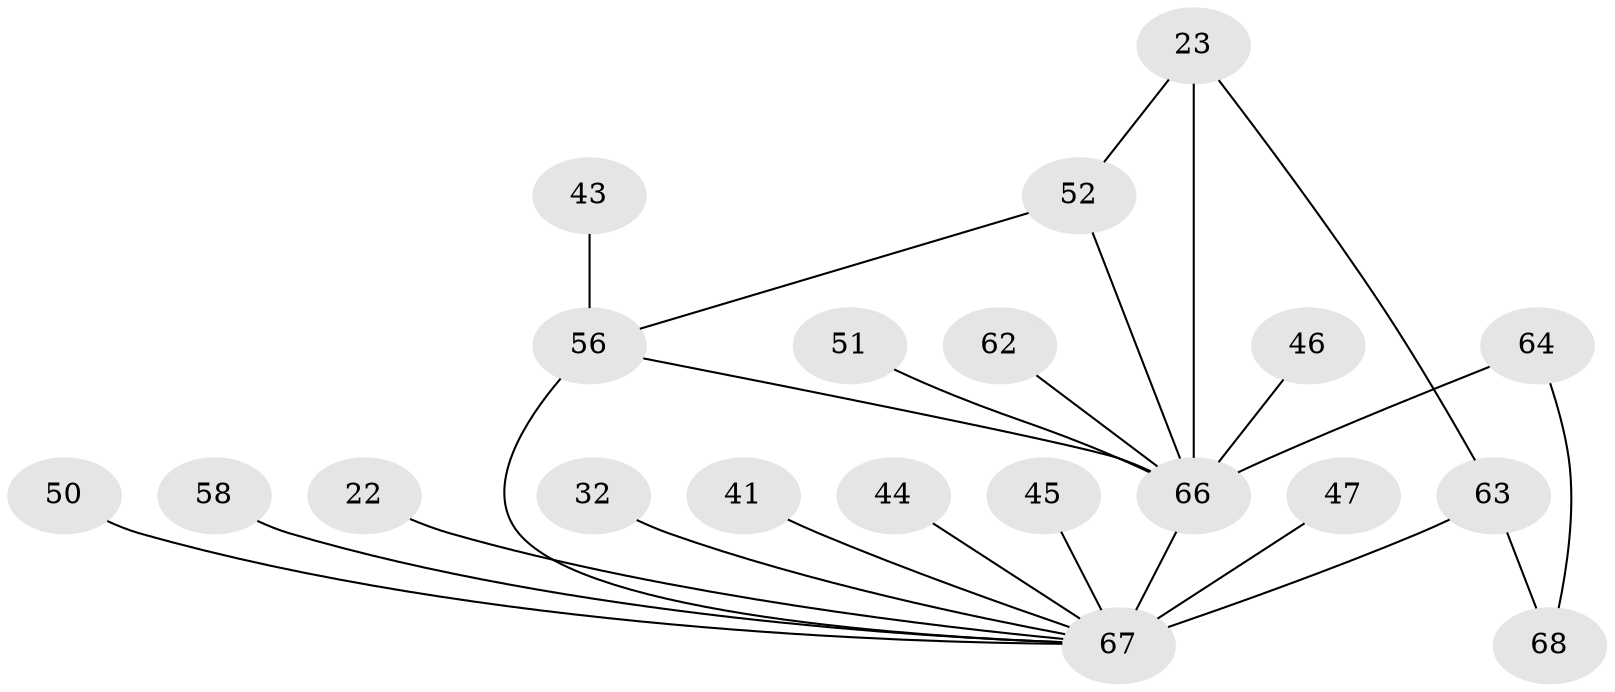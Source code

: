 // original degree distribution, {6: 0.014705882352941176, 3: 0.20588235294117646, 5: 0.029411764705882353, 10: 0.014705882352941176, 2: 0.3088235294117647, 4: 0.19117647058823528, 1: 0.23529411764705882}
// Generated by graph-tools (version 1.1) at 2025/45/03/04/25 21:45:32]
// undirected, 20 vertices, 24 edges
graph export_dot {
graph [start="1"]
  node [color=gray90,style=filled];
  22;
  23 [super="+7"];
  32;
  41;
  43;
  44;
  45;
  46;
  47;
  50;
  51 [super="+31"];
  52 [super="+16+10"];
  56 [super="+6+21+11"];
  58;
  62;
  63 [super="+26+29+36"];
  64 [super="+35+49+55+60"];
  66 [super="+19+25+33+5"];
  67 [super="+30+65+59"];
  68;
  22 -- 67;
  23 -- 52 [weight=2];
  23 -- 63;
  23 -- 66 [weight=2];
  32 -- 67;
  41 -- 67;
  43 -- 56;
  44 -- 67;
  45 -- 67;
  46 -- 66;
  47 -- 67;
  50 -- 67;
  51 -- 66;
  52 -- 56;
  52 -- 66 [weight=2];
  56 -- 67 [weight=3];
  56 -- 66 [weight=2];
  58 -- 67;
  62 -- 66;
  63 -- 68;
  63 -- 67 [weight=6];
  64 -- 66 [weight=5];
  64 -- 68;
  66 -- 67 [weight=3];
}
